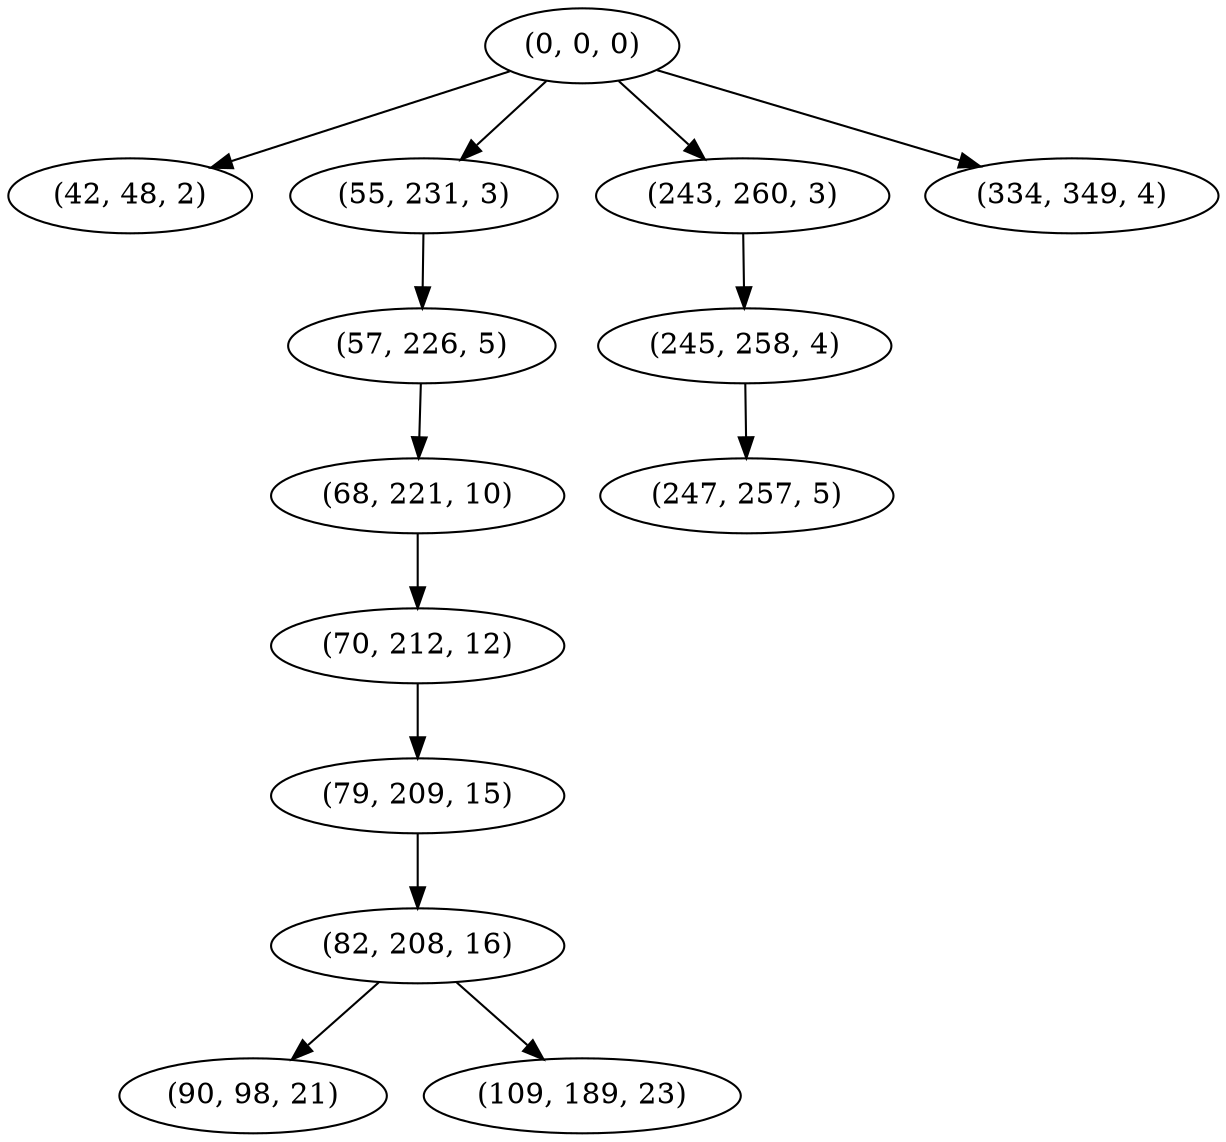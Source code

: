 digraph tree {
    "(0, 0, 0)";
    "(42, 48, 2)";
    "(55, 231, 3)";
    "(57, 226, 5)";
    "(68, 221, 10)";
    "(70, 212, 12)";
    "(79, 209, 15)";
    "(82, 208, 16)";
    "(90, 98, 21)";
    "(109, 189, 23)";
    "(243, 260, 3)";
    "(245, 258, 4)";
    "(247, 257, 5)";
    "(334, 349, 4)";
    "(0, 0, 0)" -> "(42, 48, 2)";
    "(0, 0, 0)" -> "(55, 231, 3)";
    "(0, 0, 0)" -> "(243, 260, 3)";
    "(0, 0, 0)" -> "(334, 349, 4)";
    "(55, 231, 3)" -> "(57, 226, 5)";
    "(57, 226, 5)" -> "(68, 221, 10)";
    "(68, 221, 10)" -> "(70, 212, 12)";
    "(70, 212, 12)" -> "(79, 209, 15)";
    "(79, 209, 15)" -> "(82, 208, 16)";
    "(82, 208, 16)" -> "(90, 98, 21)";
    "(82, 208, 16)" -> "(109, 189, 23)";
    "(243, 260, 3)" -> "(245, 258, 4)";
    "(245, 258, 4)" -> "(247, 257, 5)";
}

